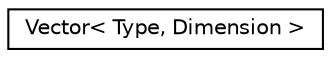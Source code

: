digraph "Graficzna hierarchia klas"
{
  edge [fontname="Helvetica",fontsize="10",labelfontname="Helvetica",labelfontsize="10"];
  node [fontname="Helvetica",fontsize="10",shape=record];
  rankdir="LR";
  Node0 [label="Vector\< Type, Dimension \>",height=0.2,width=0.4,color="black", fillcolor="white", style="filled",URL="$class_vector.html",tooltip="Szablon definiuje pojecie wektora. "];
}
